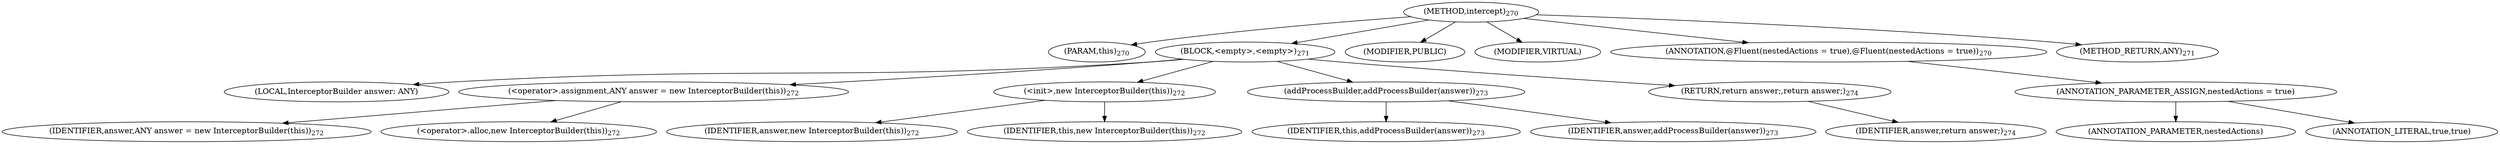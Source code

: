 digraph "intercept" {  
"617" [label = <(METHOD,intercept)<SUB>270</SUB>> ]
"78" [label = <(PARAM,this)<SUB>270</SUB>> ]
"618" [label = <(BLOCK,&lt;empty&gt;,&lt;empty&gt;)<SUB>271</SUB>> ]
"80" [label = <(LOCAL,InterceptorBuilder answer: ANY)> ]
"619" [label = <(&lt;operator&gt;.assignment,ANY answer = new InterceptorBuilder(this))<SUB>272</SUB>> ]
"620" [label = <(IDENTIFIER,answer,ANY answer = new InterceptorBuilder(this))<SUB>272</SUB>> ]
"621" [label = <(&lt;operator&gt;.alloc,new InterceptorBuilder(this))<SUB>272</SUB>> ]
"622" [label = <(&lt;init&gt;,new InterceptorBuilder(this))<SUB>272</SUB>> ]
"79" [label = <(IDENTIFIER,answer,new InterceptorBuilder(this))<SUB>272</SUB>> ]
"77" [label = <(IDENTIFIER,this,new InterceptorBuilder(this))<SUB>272</SUB>> ]
"623" [label = <(addProcessBuilder,addProcessBuilder(answer))<SUB>273</SUB>> ]
"81" [label = <(IDENTIFIER,this,addProcessBuilder(answer))<SUB>273</SUB>> ]
"624" [label = <(IDENTIFIER,answer,addProcessBuilder(answer))<SUB>273</SUB>> ]
"625" [label = <(RETURN,return answer;,return answer;)<SUB>274</SUB>> ]
"626" [label = <(IDENTIFIER,answer,return answer;)<SUB>274</SUB>> ]
"627" [label = <(MODIFIER,PUBLIC)> ]
"628" [label = <(MODIFIER,VIRTUAL)> ]
"629" [label = <(ANNOTATION,@Fluent(nestedActions = true),@Fluent(nestedActions = true))<SUB>270</SUB>> ]
"630" [label = <(ANNOTATION_PARAMETER_ASSIGN,nestedActions = true)> ]
"631" [label = <(ANNOTATION_PARAMETER,nestedActions)> ]
"632" [label = <(ANNOTATION_LITERAL,true,true)> ]
"633" [label = <(METHOD_RETURN,ANY)<SUB>271</SUB>> ]
  "617" -> "78" 
  "617" -> "618" 
  "617" -> "627" 
  "617" -> "628" 
  "617" -> "629" 
  "617" -> "633" 
  "618" -> "80" 
  "618" -> "619" 
  "618" -> "622" 
  "618" -> "623" 
  "618" -> "625" 
  "619" -> "620" 
  "619" -> "621" 
  "622" -> "79" 
  "622" -> "77" 
  "623" -> "81" 
  "623" -> "624" 
  "625" -> "626" 
  "629" -> "630" 
  "630" -> "631" 
  "630" -> "632" 
}
